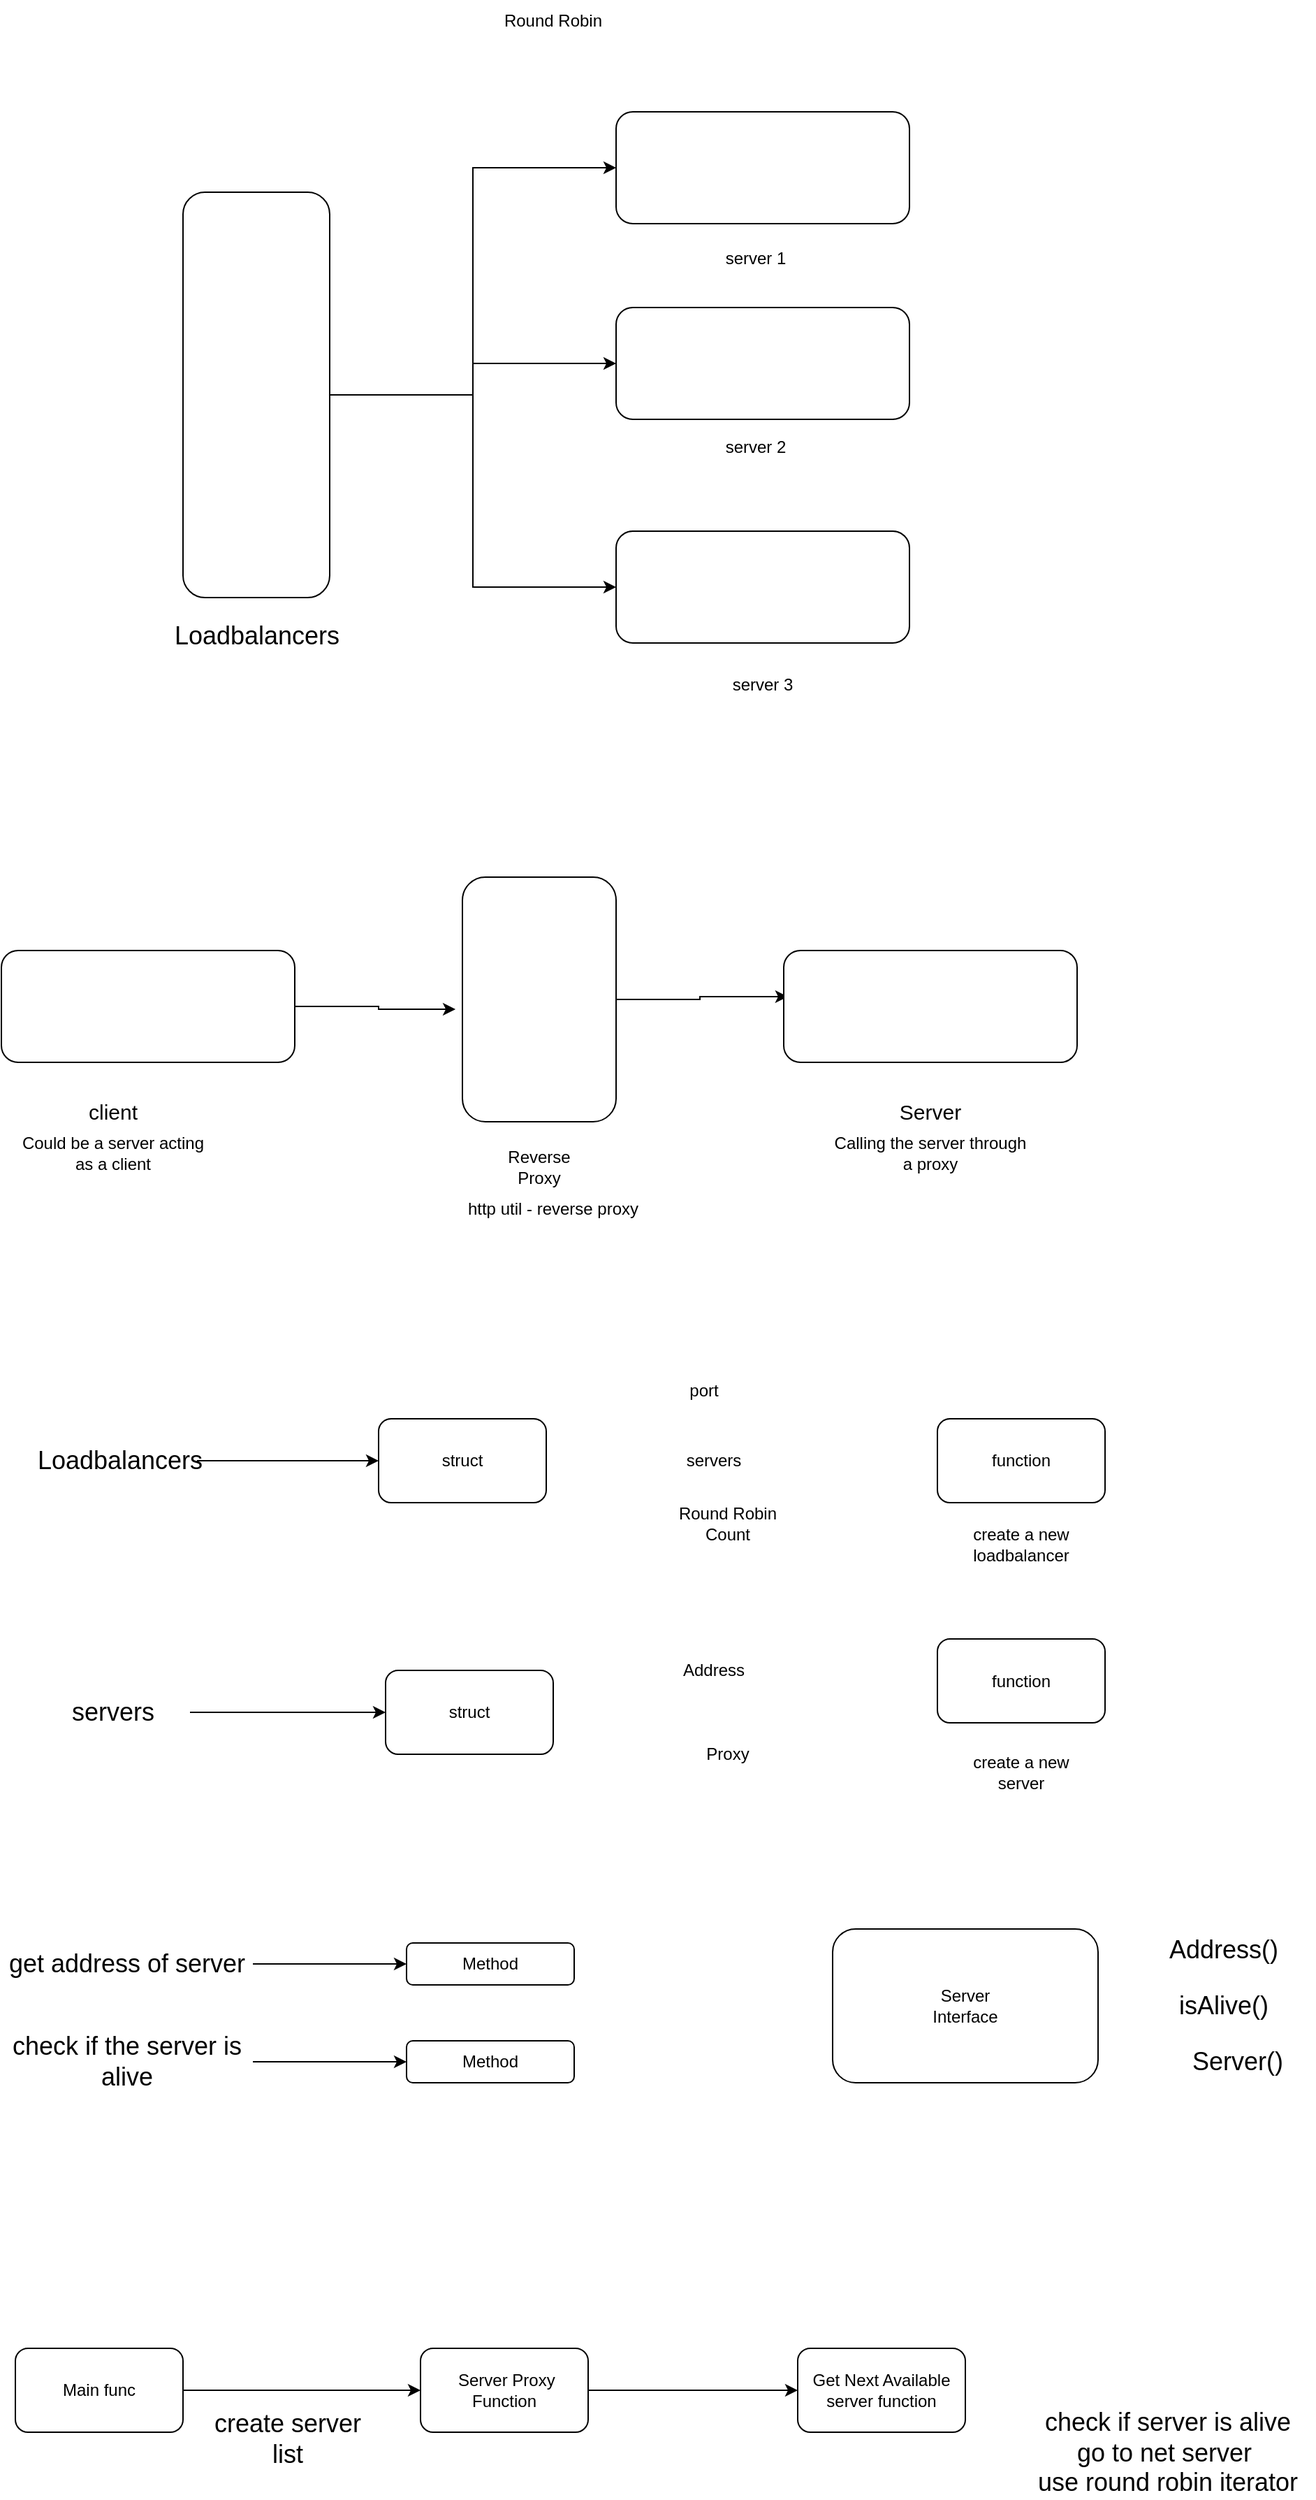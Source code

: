 <mxfile version="21.6.5" type="github">
  <diagram name="Page-1" id="GNaHjjKYyEBUvE5GxEoX">
    <mxGraphModel dx="1434" dy="756" grid="1" gridSize="10" guides="1" tooltips="1" connect="1" arrows="1" fold="1" page="1" pageScale="1" pageWidth="850" pageHeight="1100" math="0" shadow="0">
      <root>
        <mxCell id="0" />
        <mxCell id="1" parent="0" />
        <mxCell id="81QYwBYxxO3Fx5dXEa7t-5" style="edgeStyle=orthogonalEdgeStyle;rounded=0;orthogonalLoop=1;jettySize=auto;html=1;entryX=0;entryY=0.5;entryDx=0;entryDy=0;" edge="1" parent="1" source="81QYwBYxxO3Fx5dXEa7t-1" target="81QYwBYxxO3Fx5dXEa7t-2">
          <mxGeometry relative="1" as="geometry" />
        </mxCell>
        <mxCell id="81QYwBYxxO3Fx5dXEa7t-6" style="edgeStyle=orthogonalEdgeStyle;rounded=0;orthogonalLoop=1;jettySize=auto;html=1;" edge="1" parent="1" source="81QYwBYxxO3Fx5dXEa7t-1" target="81QYwBYxxO3Fx5dXEa7t-3">
          <mxGeometry relative="1" as="geometry" />
        </mxCell>
        <mxCell id="81QYwBYxxO3Fx5dXEa7t-7" style="edgeStyle=orthogonalEdgeStyle;rounded=0;orthogonalLoop=1;jettySize=auto;html=1;" edge="1" parent="1" source="81QYwBYxxO3Fx5dXEa7t-1" target="81QYwBYxxO3Fx5dXEa7t-4">
          <mxGeometry relative="1" as="geometry" />
        </mxCell>
        <mxCell id="81QYwBYxxO3Fx5dXEa7t-1" value="" style="rounded=1;whiteSpace=wrap;html=1;rotation=90;labelBackgroundColor=#66FF66;" vertex="1" parent="1">
          <mxGeometry x="67.5" y="290" width="290" height="105" as="geometry" />
        </mxCell>
        <mxCell id="81QYwBYxxO3Fx5dXEa7t-2" value="" style="rounded=1;whiteSpace=wrap;html=1;" vertex="1" parent="1">
          <mxGeometry x="470" y="140" width="210" height="80" as="geometry" />
        </mxCell>
        <mxCell id="81QYwBYxxO3Fx5dXEa7t-3" value="" style="rounded=1;whiteSpace=wrap;html=1;" vertex="1" parent="1">
          <mxGeometry x="470" y="280" width="210" height="80" as="geometry" />
        </mxCell>
        <mxCell id="81QYwBYxxO3Fx5dXEa7t-4" value="" style="rounded=1;whiteSpace=wrap;html=1;" vertex="1" parent="1">
          <mxGeometry x="470" y="440" width="210" height="80" as="geometry" />
        </mxCell>
        <mxCell id="81QYwBYxxO3Fx5dXEa7t-8" value="Loadbalancers" style="text;html=1;strokeColor=none;fillColor=none;align=center;verticalAlign=middle;whiteSpace=wrap;rounded=0;fontSize=18;" vertex="1" parent="1">
          <mxGeometry x="157.5" y="500" width="110" height="30" as="geometry" />
        </mxCell>
        <mxCell id="81QYwBYxxO3Fx5dXEa7t-9" value="server 1" style="text;html=1;strokeColor=none;fillColor=none;align=center;verticalAlign=middle;whiteSpace=wrap;rounded=0;" vertex="1" parent="1">
          <mxGeometry x="540" y="230" width="60" height="30" as="geometry" />
        </mxCell>
        <mxCell id="81QYwBYxxO3Fx5dXEa7t-11" value="server 2" style="text;html=1;strokeColor=none;fillColor=none;align=center;verticalAlign=middle;whiteSpace=wrap;rounded=0;" vertex="1" parent="1">
          <mxGeometry x="540" y="365" width="60" height="30" as="geometry" />
        </mxCell>
        <mxCell id="81QYwBYxxO3Fx5dXEa7t-12" value="server 3" style="text;html=1;strokeColor=none;fillColor=none;align=center;verticalAlign=middle;whiteSpace=wrap;rounded=0;" vertex="1" parent="1">
          <mxGeometry x="545" y="535" width="60" height="30" as="geometry" />
        </mxCell>
        <mxCell id="81QYwBYxxO3Fx5dXEa7t-13" value="Round Robin" style="text;html=1;strokeColor=none;fillColor=none;align=center;verticalAlign=middle;whiteSpace=wrap;rounded=0;" vertex="1" parent="1">
          <mxGeometry x="300" y="60" width="250" height="30" as="geometry" />
        </mxCell>
        <mxCell id="81QYwBYxxO3Fx5dXEa7t-18" style="edgeStyle=orthogonalEdgeStyle;rounded=0;orthogonalLoop=1;jettySize=auto;html=1;entryX=0.014;entryY=0.413;entryDx=0;entryDy=0;entryPerimeter=0;" edge="1" parent="1" source="81QYwBYxxO3Fx5dXEa7t-14" target="81QYwBYxxO3Fx5dXEa7t-16">
          <mxGeometry relative="1" as="geometry" />
        </mxCell>
        <mxCell id="81QYwBYxxO3Fx5dXEa7t-14" value="" style="rounded=1;whiteSpace=wrap;html=1;rotation=90;" vertex="1" parent="1">
          <mxGeometry x="327.5" y="720" width="175" height="110" as="geometry" />
        </mxCell>
        <mxCell id="81QYwBYxxO3Fx5dXEa7t-17" style="edgeStyle=orthogonalEdgeStyle;rounded=0;orthogonalLoop=1;jettySize=auto;html=1;entryX=0.54;entryY=1.045;entryDx=0;entryDy=0;entryPerimeter=0;" edge="1" parent="1" source="81QYwBYxxO3Fx5dXEa7t-15" target="81QYwBYxxO3Fx5dXEa7t-14">
          <mxGeometry relative="1" as="geometry" />
        </mxCell>
        <mxCell id="81QYwBYxxO3Fx5dXEa7t-15" value="" style="rounded=1;whiteSpace=wrap;html=1;" vertex="1" parent="1">
          <mxGeometry x="30" y="740" width="210" height="80" as="geometry" />
        </mxCell>
        <mxCell id="81QYwBYxxO3Fx5dXEa7t-16" value="" style="rounded=1;whiteSpace=wrap;html=1;" vertex="1" parent="1">
          <mxGeometry x="590" y="740" width="210" height="80" as="geometry" />
        </mxCell>
        <mxCell id="81QYwBYxxO3Fx5dXEa7t-19" value="client" style="text;html=1;strokeColor=none;fillColor=none;align=center;verticalAlign=middle;whiteSpace=wrap;rounded=0;fontSize=15;" vertex="1" parent="1">
          <mxGeometry x="80" y="840" width="60" height="30" as="geometry" />
        </mxCell>
        <mxCell id="81QYwBYxxO3Fx5dXEa7t-20" value="Could be a server acting as a client" style="text;html=1;strokeColor=none;fillColor=none;align=center;verticalAlign=middle;whiteSpace=wrap;rounded=0;" vertex="1" parent="1">
          <mxGeometry x="40" y="870" width="140" height="30" as="geometry" />
        </mxCell>
        <mxCell id="81QYwBYxxO3Fx5dXEa7t-21" value="Calling the server through a proxy" style="text;html=1;strokeColor=none;fillColor=none;align=center;verticalAlign=middle;whiteSpace=wrap;rounded=0;" vertex="1" parent="1">
          <mxGeometry x="625" y="870" width="140" height="30" as="geometry" />
        </mxCell>
        <mxCell id="81QYwBYxxO3Fx5dXEa7t-22" value="Server" style="text;html=1;strokeColor=none;fillColor=none;align=center;verticalAlign=middle;whiteSpace=wrap;rounded=0;fontSize=15;" vertex="1" parent="1">
          <mxGeometry x="665" y="840" width="60" height="30" as="geometry" />
        </mxCell>
        <mxCell id="81QYwBYxxO3Fx5dXEa7t-23" value="Reverse Proxy" style="text;html=1;strokeColor=none;fillColor=none;align=center;verticalAlign=middle;whiteSpace=wrap;rounded=0;" vertex="1" parent="1">
          <mxGeometry x="385" y="880" width="60" height="30" as="geometry" />
        </mxCell>
        <mxCell id="81QYwBYxxO3Fx5dXEa7t-24" value="http util - reverse proxy" style="text;html=1;strokeColor=none;fillColor=none;align=center;verticalAlign=middle;whiteSpace=wrap;rounded=0;" vertex="1" parent="1">
          <mxGeometry x="355" y="910" width="140" height="30" as="geometry" />
        </mxCell>
        <mxCell id="81QYwBYxxO3Fx5dXEa7t-27" style="edgeStyle=orthogonalEdgeStyle;rounded=0;orthogonalLoop=1;jettySize=auto;html=1;" edge="1" parent="1" source="81QYwBYxxO3Fx5dXEa7t-25" target="81QYwBYxxO3Fx5dXEa7t-26">
          <mxGeometry relative="1" as="geometry" />
        </mxCell>
        <mxCell id="81QYwBYxxO3Fx5dXEa7t-25" value="Loadbalancers" style="text;html=1;strokeColor=none;fillColor=none;align=center;verticalAlign=middle;whiteSpace=wrap;rounded=0;fontSize=18;" vertex="1" parent="1">
          <mxGeometry x="60" y="1090" width="110" height="30" as="geometry" />
        </mxCell>
        <mxCell id="81QYwBYxxO3Fx5dXEa7t-26" value="struct" style="rounded=1;whiteSpace=wrap;html=1;" vertex="1" parent="1">
          <mxGeometry x="300" y="1075" width="120" height="60" as="geometry" />
        </mxCell>
        <mxCell id="81QYwBYxxO3Fx5dXEa7t-28" value="port" style="text;html=1;strokeColor=none;fillColor=none;align=center;verticalAlign=middle;whiteSpace=wrap;rounded=0;" vertex="1" parent="1">
          <mxGeometry x="502.5" y="1040" width="60" height="30" as="geometry" />
        </mxCell>
        <mxCell id="81QYwBYxxO3Fx5dXEa7t-29" value="servers" style="text;html=1;strokeColor=none;fillColor=none;align=center;verticalAlign=middle;whiteSpace=wrap;rounded=0;" vertex="1" parent="1">
          <mxGeometry x="510" y="1090" width="60" height="30" as="geometry" />
        </mxCell>
        <mxCell id="81QYwBYxxO3Fx5dXEa7t-30" value="Round Robin Count" style="text;html=1;strokeColor=none;fillColor=none;align=center;verticalAlign=middle;whiteSpace=wrap;rounded=0;" vertex="1" parent="1">
          <mxGeometry x="510" y="1135" width="80" height="30" as="geometry" />
        </mxCell>
        <mxCell id="81QYwBYxxO3Fx5dXEa7t-31" value="function" style="rounded=1;whiteSpace=wrap;html=1;" vertex="1" parent="1">
          <mxGeometry x="700" y="1075" width="120" height="60" as="geometry" />
        </mxCell>
        <mxCell id="81QYwBYxxO3Fx5dXEa7t-32" value="create a new loadbalancer" style="text;html=1;strokeColor=none;fillColor=none;align=center;verticalAlign=middle;whiteSpace=wrap;rounded=0;" vertex="1" parent="1">
          <mxGeometry x="720" y="1150" width="80" height="30" as="geometry" />
        </mxCell>
        <mxCell id="81QYwBYxxO3Fx5dXEa7t-35" style="edgeStyle=orthogonalEdgeStyle;rounded=0;orthogonalLoop=1;jettySize=auto;html=1;entryX=0;entryY=0.5;entryDx=0;entryDy=0;" edge="1" parent="1" source="81QYwBYxxO3Fx5dXEa7t-33" target="81QYwBYxxO3Fx5dXEa7t-34">
          <mxGeometry relative="1" as="geometry" />
        </mxCell>
        <mxCell id="81QYwBYxxO3Fx5dXEa7t-33" value="servers" style="text;html=1;strokeColor=none;fillColor=none;align=center;verticalAlign=middle;whiteSpace=wrap;rounded=0;fontSize=18;" vertex="1" parent="1">
          <mxGeometry x="55" y="1270" width="110" height="30" as="geometry" />
        </mxCell>
        <mxCell id="81QYwBYxxO3Fx5dXEa7t-34" value="struct" style="rounded=1;whiteSpace=wrap;html=1;" vertex="1" parent="1">
          <mxGeometry x="305" y="1255" width="120" height="60" as="geometry" />
        </mxCell>
        <mxCell id="81QYwBYxxO3Fx5dXEa7t-36" value="Address" style="text;html=1;strokeColor=none;fillColor=none;align=center;verticalAlign=middle;whiteSpace=wrap;rounded=0;" vertex="1" parent="1">
          <mxGeometry x="510" y="1240" width="60" height="30" as="geometry" />
        </mxCell>
        <mxCell id="81QYwBYxxO3Fx5dXEa7t-37" value="Proxy" style="text;html=1;strokeColor=none;fillColor=none;align=center;verticalAlign=middle;whiteSpace=wrap;rounded=0;" vertex="1" parent="1">
          <mxGeometry x="520" y="1300" width="60" height="30" as="geometry" />
        </mxCell>
        <mxCell id="81QYwBYxxO3Fx5dXEa7t-38" value="function" style="rounded=1;whiteSpace=wrap;html=1;" vertex="1" parent="1">
          <mxGeometry x="700" y="1232.5" width="120" height="60" as="geometry" />
        </mxCell>
        <mxCell id="81QYwBYxxO3Fx5dXEa7t-39" value="create a new server" style="text;html=1;strokeColor=none;fillColor=none;align=center;verticalAlign=middle;whiteSpace=wrap;rounded=0;" vertex="1" parent="1">
          <mxGeometry x="720" y="1317.5" width="80" height="20" as="geometry" />
        </mxCell>
        <mxCell id="81QYwBYxxO3Fx5dXEa7t-40" value="Method" style="rounded=1;whiteSpace=wrap;html=1;" vertex="1" parent="1">
          <mxGeometry x="320" y="1450" width="120" height="30" as="geometry" />
        </mxCell>
        <mxCell id="81QYwBYxxO3Fx5dXEa7t-41" value="Method" style="rounded=1;whiteSpace=wrap;html=1;" vertex="1" parent="1">
          <mxGeometry x="320" y="1520" width="120" height="30" as="geometry" />
        </mxCell>
        <mxCell id="81QYwBYxxO3Fx5dXEa7t-43" style="edgeStyle=orthogonalEdgeStyle;rounded=0;orthogonalLoop=1;jettySize=auto;html=1;entryX=0;entryY=0.5;entryDx=0;entryDy=0;" edge="1" parent="1" source="81QYwBYxxO3Fx5dXEa7t-42" target="81QYwBYxxO3Fx5dXEa7t-40">
          <mxGeometry relative="1" as="geometry" />
        </mxCell>
        <mxCell id="81QYwBYxxO3Fx5dXEa7t-42" value="get address of server" style="text;html=1;strokeColor=none;fillColor=none;align=center;verticalAlign=middle;whiteSpace=wrap;rounded=0;fontSize=18;" vertex="1" parent="1">
          <mxGeometry x="30" y="1450" width="180" height="30" as="geometry" />
        </mxCell>
        <mxCell id="81QYwBYxxO3Fx5dXEa7t-45" style="edgeStyle=orthogonalEdgeStyle;rounded=0;orthogonalLoop=1;jettySize=auto;html=1;entryX=0;entryY=0.5;entryDx=0;entryDy=0;" edge="1" parent="1" source="81QYwBYxxO3Fx5dXEa7t-44" target="81QYwBYxxO3Fx5dXEa7t-41">
          <mxGeometry relative="1" as="geometry" />
        </mxCell>
        <mxCell id="81QYwBYxxO3Fx5dXEa7t-44" value="check if the server is alive" style="text;html=1;strokeColor=none;fillColor=none;align=center;verticalAlign=middle;whiteSpace=wrap;rounded=0;fontSize=18;" vertex="1" parent="1">
          <mxGeometry x="30" y="1520" width="180" height="30" as="geometry" />
        </mxCell>
        <mxCell id="81QYwBYxxO3Fx5dXEa7t-46" value="Server&lt;br&gt;Interface" style="rounded=1;whiteSpace=wrap;html=1;" vertex="1" parent="1">
          <mxGeometry x="625" y="1440" width="190" height="110" as="geometry" />
        </mxCell>
        <mxCell id="81QYwBYxxO3Fx5dXEa7t-47" value="Address()" style="text;html=1;strokeColor=none;fillColor=none;align=center;verticalAlign=middle;whiteSpace=wrap;rounded=0;fontSize=18;" vertex="1" parent="1">
          <mxGeometry x="850" y="1440" width="110" height="30" as="geometry" />
        </mxCell>
        <mxCell id="81QYwBYxxO3Fx5dXEa7t-48" value="isAlive()" style="text;html=1;strokeColor=none;fillColor=none;align=center;verticalAlign=middle;whiteSpace=wrap;rounded=0;fontSize=18;" vertex="1" parent="1">
          <mxGeometry x="850" y="1480" width="110" height="30" as="geometry" />
        </mxCell>
        <mxCell id="81QYwBYxxO3Fx5dXEa7t-49" value="Server()" style="text;html=1;strokeColor=none;fillColor=none;align=center;verticalAlign=middle;whiteSpace=wrap;rounded=0;fontSize=18;" vertex="1" parent="1">
          <mxGeometry x="860" y="1520" width="110" height="30" as="geometry" />
        </mxCell>
        <mxCell id="81QYwBYxxO3Fx5dXEa7t-54" style="edgeStyle=orthogonalEdgeStyle;rounded=0;orthogonalLoop=1;jettySize=auto;html=1;" edge="1" parent="1" source="81QYwBYxxO3Fx5dXEa7t-51" target="81QYwBYxxO3Fx5dXEa7t-52">
          <mxGeometry relative="1" as="geometry" />
        </mxCell>
        <mxCell id="81QYwBYxxO3Fx5dXEa7t-51" value="Main func" style="rounded=1;whiteSpace=wrap;html=1;" vertex="1" parent="1">
          <mxGeometry x="40" y="1740" width="120" height="60" as="geometry" />
        </mxCell>
        <mxCell id="81QYwBYxxO3Fx5dXEa7t-55" style="edgeStyle=orthogonalEdgeStyle;rounded=0;orthogonalLoop=1;jettySize=auto;html=1;" edge="1" parent="1" source="81QYwBYxxO3Fx5dXEa7t-52" target="81QYwBYxxO3Fx5dXEa7t-53">
          <mxGeometry relative="1" as="geometry" />
        </mxCell>
        <mxCell id="81QYwBYxxO3Fx5dXEa7t-52" value="&amp;nbsp;Server Proxy Function" style="rounded=1;whiteSpace=wrap;html=1;" vertex="1" parent="1">
          <mxGeometry x="330" y="1740" width="120" height="60" as="geometry" />
        </mxCell>
        <mxCell id="81QYwBYxxO3Fx5dXEa7t-53" value="Get Next Available&lt;br&gt;server function" style="rounded=1;whiteSpace=wrap;html=1;" vertex="1" parent="1">
          <mxGeometry x="600" y="1740" width="120" height="60" as="geometry" />
        </mxCell>
        <mxCell id="81QYwBYxxO3Fx5dXEa7t-56" value="create server list" style="text;html=1;strokeColor=none;fillColor=none;align=center;verticalAlign=middle;whiteSpace=wrap;rounded=0;fontSize=18;" vertex="1" parent="1">
          <mxGeometry x="180" y="1790" width="110" height="30" as="geometry" />
        </mxCell>
        <mxCell id="81QYwBYxxO3Fx5dXEa7t-57" value="check if server is alive&lt;br&gt;go to net server&amp;nbsp;&lt;br&gt;use round robin iterator" style="text;html=1;strokeColor=none;fillColor=none;align=center;verticalAlign=middle;whiteSpace=wrap;rounded=0;fontSize=18;" vertex="1" parent="1">
          <mxGeometry x="770" y="1800" width="190" height="30" as="geometry" />
        </mxCell>
      </root>
    </mxGraphModel>
  </diagram>
</mxfile>
